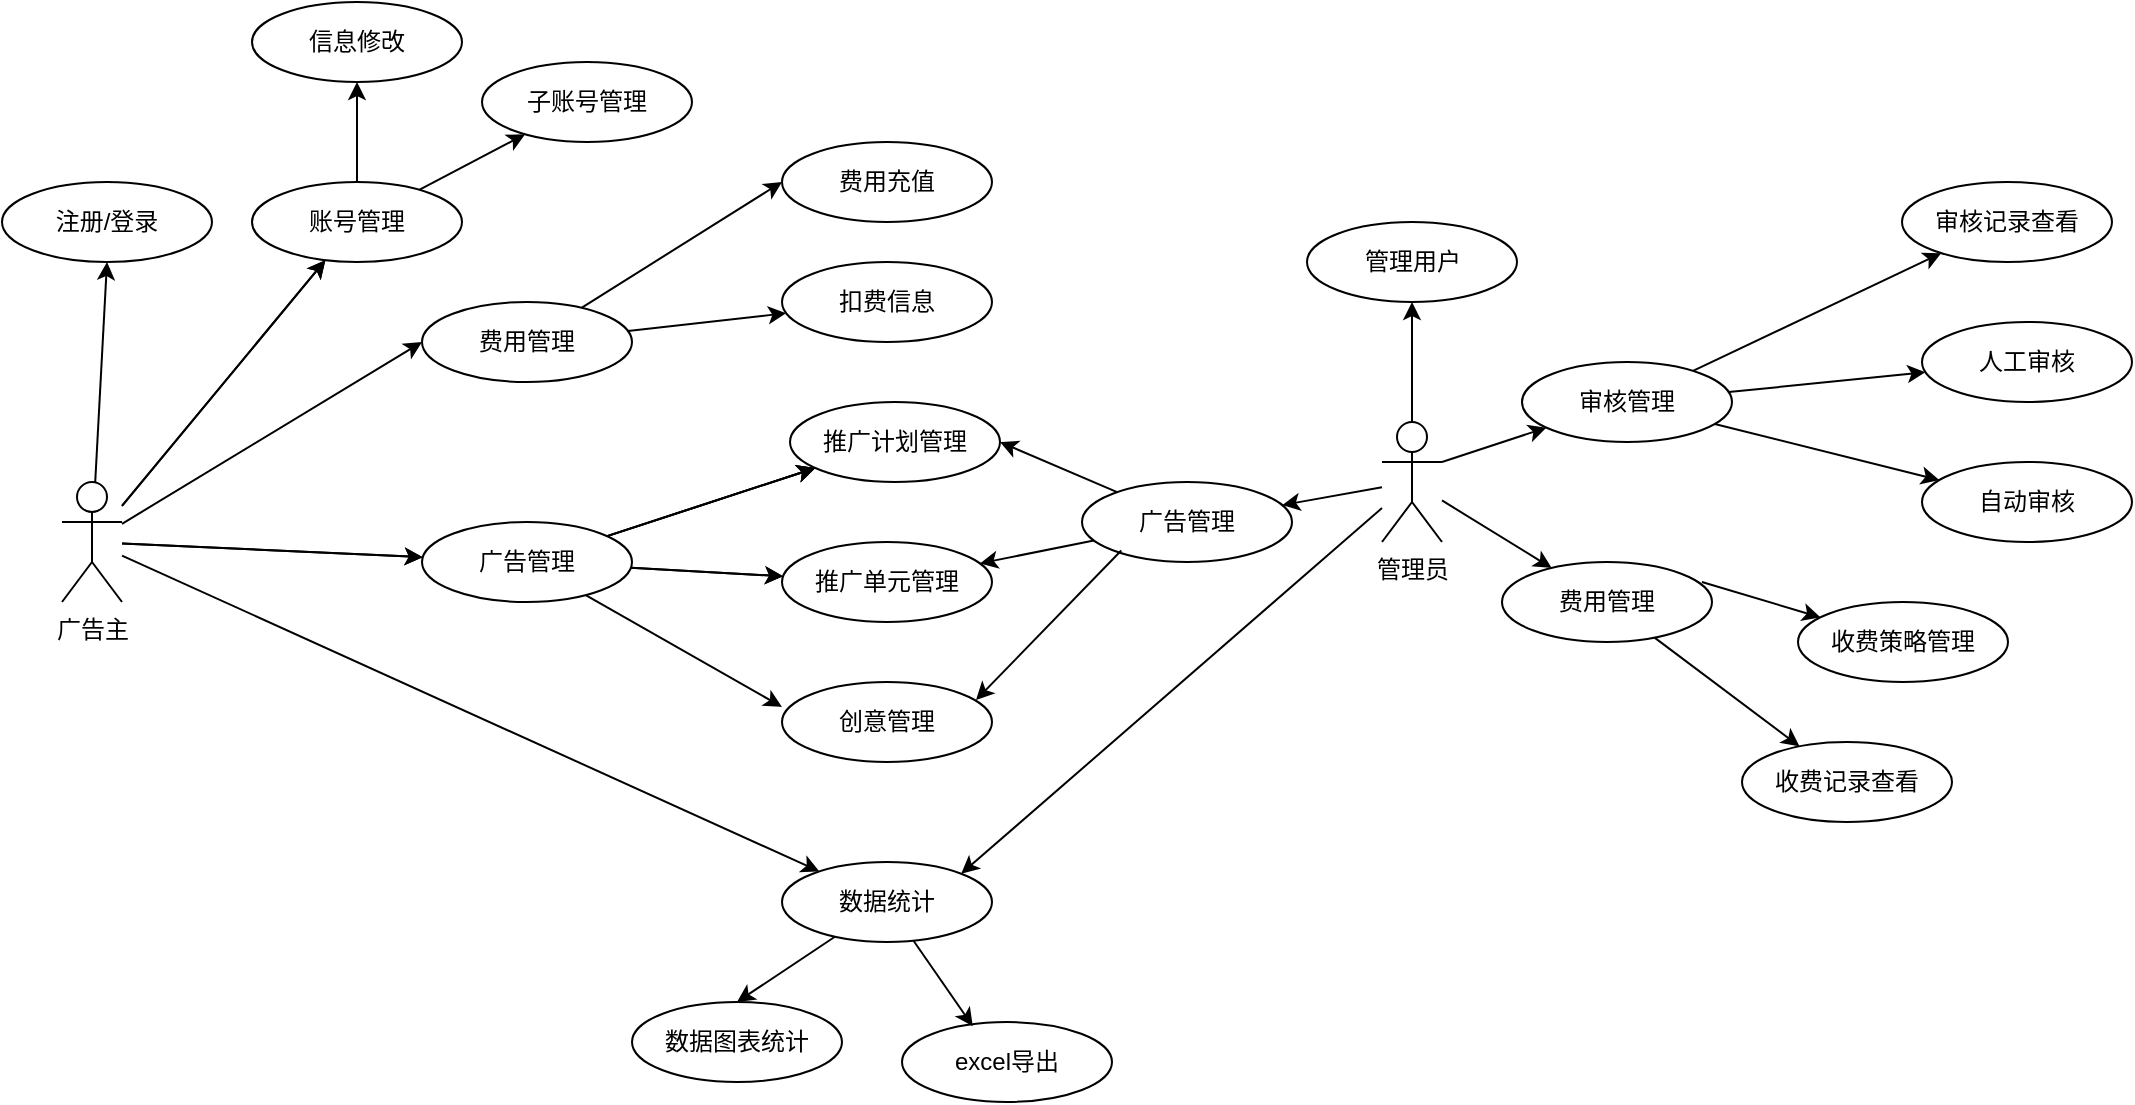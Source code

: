 <mxfile version="16.0.3" type="github">
  <diagram id="FJhuC2eFgf-oeFn7AO8q" name="第 1 页">
    <mxGraphModel dx="1422" dy="1969" grid="1" gridSize="10" guides="1" tooltips="1" connect="1" arrows="1" fold="1" page="1" pageScale="1" pageWidth="827" pageHeight="1169" math="0" shadow="0">
      <root>
        <mxCell id="0" />
        <mxCell id="1" parent="0" />
        <mxCell id="cUa09dOFFUTp6RKTz9aB-4" value="" style="rounded=0;orthogonalLoop=1;jettySize=auto;html=1;" parent="1" source="cUa09dOFFUTp6RKTz9aB-1" target="cUa09dOFFUTp6RKTz9aB-3" edge="1">
          <mxGeometry relative="1" as="geometry" />
        </mxCell>
        <mxCell id="cUa09dOFFUTp6RKTz9aB-6" value="" style="edgeStyle=none;rounded=0;orthogonalLoop=1;jettySize=auto;html=1;" parent="1" source="cUa09dOFFUTp6RKTz9aB-1" target="cUa09dOFFUTp6RKTz9aB-3" edge="1">
          <mxGeometry relative="1" as="geometry" />
        </mxCell>
        <mxCell id="cUa09dOFFUTp6RKTz9aB-8" value="" style="edgeStyle=none;rounded=0;orthogonalLoop=1;jettySize=auto;html=1;" parent="1" source="cUa09dOFFUTp6RKTz9aB-1" target="cUa09dOFFUTp6RKTz9aB-7" edge="1">
          <mxGeometry relative="1" as="geometry" />
        </mxCell>
        <mxCell id="zcABNqmIeKitV1Lr5QLJ-26" value="" style="edgeStyle=none;rounded=0;orthogonalLoop=1;jettySize=auto;html=1;" parent="1" source="cUa09dOFFUTp6RKTz9aB-1" target="cUa09dOFFUTp6RKTz9aB-7" edge="1">
          <mxGeometry relative="1" as="geometry" />
        </mxCell>
        <mxCell id="cUa09dOFFUTp6RKTz9aB-1" value="广告主" style="shape=umlActor;verticalLabelPosition=bottom;verticalAlign=top;html=1;" parent="1" vertex="1">
          <mxGeometry x="50" y="190" width="30" height="60" as="geometry" />
        </mxCell>
        <mxCell id="zcABNqmIeKitV1Lr5QLJ-4" value="" style="edgeStyle=none;rounded=0;orthogonalLoop=1;jettySize=auto;html=1;" parent="1" source="cUa09dOFFUTp6RKTz9aB-3" target="zcABNqmIeKitV1Lr5QLJ-3" edge="1">
          <mxGeometry relative="1" as="geometry" />
        </mxCell>
        <mxCell id="zcABNqmIeKitV1Lr5QLJ-6" value="" style="edgeStyle=none;rounded=0;orthogonalLoop=1;jettySize=auto;html=1;" parent="1" source="cUa09dOFFUTp6RKTz9aB-3" target="zcABNqmIeKitV1Lr5QLJ-5" edge="1">
          <mxGeometry relative="1" as="geometry" />
        </mxCell>
        <mxCell id="cUa09dOFFUTp6RKTz9aB-3" value="&lt;span&gt;账号管理&lt;/span&gt;" style="ellipse;whiteSpace=wrap;html=1;verticalAlign=middle;labelPosition=center;verticalLabelPosition=middle;align=center;container=0;" parent="1" vertex="1">
          <mxGeometry x="145" y="40" width="105" height="40" as="geometry" />
        </mxCell>
        <mxCell id="zcABNqmIeKitV1Lr5QLJ-11" value="" style="edgeStyle=none;rounded=0;orthogonalLoop=1;jettySize=auto;html=1;" parent="1" source="cUa09dOFFUTp6RKTz9aB-7" target="zcABNqmIeKitV1Lr5QLJ-10" edge="1">
          <mxGeometry relative="1" as="geometry" />
        </mxCell>
        <mxCell id="zcABNqmIeKitV1Lr5QLJ-12" value="" style="edgeStyle=none;rounded=0;orthogonalLoop=1;jettySize=auto;html=1;" parent="1" source="cUa09dOFFUTp6RKTz9aB-7" target="zcABNqmIeKitV1Lr5QLJ-10" edge="1">
          <mxGeometry relative="1" as="geometry" />
        </mxCell>
        <mxCell id="zcABNqmIeKitV1Lr5QLJ-13" value="" style="edgeStyle=none;rounded=0;orthogonalLoop=1;jettySize=auto;html=1;" parent="1" source="cUa09dOFFUTp6RKTz9aB-7" target="zcABNqmIeKitV1Lr5QLJ-10" edge="1">
          <mxGeometry relative="1" as="geometry" />
        </mxCell>
        <mxCell id="zcABNqmIeKitV1Lr5QLJ-15" value="" style="edgeStyle=none;rounded=0;orthogonalLoop=1;jettySize=auto;html=1;" parent="1" source="cUa09dOFFUTp6RKTz9aB-7" target="zcABNqmIeKitV1Lr5QLJ-14" edge="1">
          <mxGeometry relative="1" as="geometry" />
        </mxCell>
        <mxCell id="zcABNqmIeKitV1Lr5QLJ-16" value="" style="edgeStyle=none;rounded=0;orthogonalLoop=1;jettySize=auto;html=1;" parent="1" source="cUa09dOFFUTp6RKTz9aB-7" target="zcABNqmIeKitV1Lr5QLJ-14" edge="1">
          <mxGeometry relative="1" as="geometry" />
        </mxCell>
        <mxCell id="zcABNqmIeKitV1Lr5QLJ-18" value="" style="edgeStyle=none;rounded=0;orthogonalLoop=1;jettySize=auto;html=1;entryX=0;entryY=0.311;entryDx=0;entryDy=0;entryPerimeter=0;" parent="1" source="cUa09dOFFUTp6RKTz9aB-7" target="zcABNqmIeKitV1Lr5QLJ-17" edge="1">
          <mxGeometry relative="1" as="geometry" />
        </mxCell>
        <mxCell id="cUa09dOFFUTp6RKTz9aB-7" value="广告管理" style="ellipse;whiteSpace=wrap;html=1;verticalAlign=middle;" parent="1" vertex="1">
          <mxGeometry x="230" y="210" width="105" height="40" as="geometry" />
        </mxCell>
        <mxCell id="zcABNqmIeKitV1Lr5QLJ-37" style="edgeStyle=none;rounded=0;orthogonalLoop=1;jettySize=auto;html=1;entryX=0;entryY=0.5;entryDx=0;entryDy=0;" parent="1" source="cUa09dOFFUTp6RKTz9aB-9" target="zcABNqmIeKitV1Lr5QLJ-35" edge="1">
          <mxGeometry relative="1" as="geometry" />
        </mxCell>
        <mxCell id="zcABNqmIeKitV1Lr5QLJ-38" style="edgeStyle=none;rounded=0;orthogonalLoop=1;jettySize=auto;html=1;" parent="1" source="cUa09dOFFUTp6RKTz9aB-9" target="zcABNqmIeKitV1Lr5QLJ-36" edge="1">
          <mxGeometry relative="1" as="geometry" />
        </mxCell>
        <mxCell id="cUa09dOFFUTp6RKTz9aB-9" value="费用管理" style="ellipse;whiteSpace=wrap;html=1;verticalAlign=middle;" parent="1" vertex="1">
          <mxGeometry x="230" y="100" width="105" height="40" as="geometry" />
        </mxCell>
        <mxCell id="cUa09dOFFUTp6RKTz9aB-10" value="" style="endArrow=classic;html=1;rounded=0;entryX=0;entryY=0.5;entryDx=0;entryDy=0;" parent="1" source="cUa09dOFFUTp6RKTz9aB-1" target="cUa09dOFFUTp6RKTz9aB-9" edge="1">
          <mxGeometry width="50" height="50" relative="1" as="geometry">
            <mxPoint x="130" y="180" as="sourcePoint" />
            <mxPoint x="250" y="120" as="targetPoint" />
          </mxGeometry>
        </mxCell>
        <mxCell id="cUa09dOFFUTp6RKTz9aB-11" value="数据统计" style="ellipse;whiteSpace=wrap;html=1;verticalAlign=middle;" parent="1" vertex="1">
          <mxGeometry x="410" y="380" width="105" height="40" as="geometry" />
        </mxCell>
        <mxCell id="cUa09dOFFUTp6RKTz9aB-12" value="" style="endArrow=classic;html=1;rounded=0;" parent="1" source="cUa09dOFFUTp6RKTz9aB-1" target="cUa09dOFFUTp6RKTz9aB-11" edge="1">
          <mxGeometry width="50" height="50" relative="1" as="geometry">
            <mxPoint x="93" y="280.003" as="sourcePoint" />
            <mxPoint x="190" y="368.36" as="targetPoint" />
          </mxGeometry>
        </mxCell>
        <mxCell id="zcABNqmIeKitV1Lr5QLJ-3" value="信息修改" style="ellipse;whiteSpace=wrap;html=1;verticalAlign=middle;labelPosition=center;verticalLabelPosition=middle;align=center;" parent="1" vertex="1">
          <mxGeometry x="145" y="-50" width="105" height="40" as="geometry" />
        </mxCell>
        <mxCell id="zcABNqmIeKitV1Lr5QLJ-5" value="子账号管理" style="ellipse;whiteSpace=wrap;html=1;verticalAlign=middle;labelPosition=center;verticalLabelPosition=middle;align=center;" parent="1" vertex="1">
          <mxGeometry x="260" y="-20" width="105" height="40" as="geometry" />
        </mxCell>
        <mxCell id="zcABNqmIeKitV1Lr5QLJ-9" value="" style="endArrow=classic;html=1;rounded=0;entryX=0.5;entryY=1;entryDx=0;entryDy=0;" parent="1" source="cUa09dOFFUTp6RKTz9aB-1" target="zcABNqmIeKitV1Lr5QLJ-31" edge="1">
          <mxGeometry width="50" height="50" relative="1" as="geometry">
            <mxPoint x="40" y="260" as="sourcePoint" />
            <mxPoint x="65" y="80" as="targetPoint" />
          </mxGeometry>
        </mxCell>
        <mxCell id="zcABNqmIeKitV1Lr5QLJ-10" value="推广计划管理" style="ellipse;whiteSpace=wrap;html=1;verticalAlign=middle;" parent="1" vertex="1">
          <mxGeometry x="414" y="150" width="105" height="40" as="geometry" />
        </mxCell>
        <mxCell id="zcABNqmIeKitV1Lr5QLJ-14" value="推广单元管理" style="ellipse;whiteSpace=wrap;html=1;verticalAlign=middle;" parent="1" vertex="1">
          <mxGeometry x="410" y="220" width="105" height="40" as="geometry" />
        </mxCell>
        <mxCell id="zcABNqmIeKitV1Lr5QLJ-17" value="创意管理" style="ellipse;whiteSpace=wrap;html=1;verticalAlign=middle;" parent="1" vertex="1">
          <mxGeometry x="410" y="290" width="105" height="40" as="geometry" />
        </mxCell>
        <mxCell id="zcABNqmIeKitV1Lr5QLJ-31" value="&lt;span&gt;注册/登录&lt;/span&gt;" style="ellipse;whiteSpace=wrap;html=1;verticalAlign=middle;labelPosition=center;verticalLabelPosition=middle;align=center;" parent="1" vertex="1">
          <mxGeometry x="20" y="40" width="105" height="40" as="geometry" />
        </mxCell>
        <mxCell id="zcABNqmIeKitV1Lr5QLJ-35" value="费用充值" style="ellipse;whiteSpace=wrap;html=1;verticalAlign=middle;labelPosition=center;verticalLabelPosition=middle;align=center;" parent="1" vertex="1">
          <mxGeometry x="410" y="20" width="105" height="40" as="geometry" />
        </mxCell>
        <mxCell id="zcABNqmIeKitV1Lr5QLJ-36" value="扣费信息" style="ellipse;whiteSpace=wrap;html=1;verticalAlign=middle;labelPosition=center;verticalLabelPosition=middle;align=center;" parent="1" vertex="1">
          <mxGeometry x="410" y="80" width="105" height="40" as="geometry" />
        </mxCell>
        <mxCell id="zcABNqmIeKitV1Lr5QLJ-39" value="数据图表统计" style="ellipse;whiteSpace=wrap;html=1;verticalAlign=middle;labelPosition=center;verticalLabelPosition=middle;align=center;" parent="1" vertex="1">
          <mxGeometry x="335" y="450" width="105" height="40" as="geometry" />
        </mxCell>
        <mxCell id="zcABNqmIeKitV1Lr5QLJ-40" value="excel导出" style="ellipse;whiteSpace=wrap;html=1;verticalAlign=middle;labelPosition=center;verticalLabelPosition=middle;align=center;" parent="1" vertex="1">
          <mxGeometry x="470" y="460" width="105" height="40" as="geometry" />
        </mxCell>
        <mxCell id="zcABNqmIeKitV1Lr5QLJ-41" value="" style="endArrow=classic;html=1;rounded=0;entryX=0.5;entryY=0;entryDx=0;entryDy=0;" parent="1" source="cUa09dOFFUTp6RKTz9aB-11" target="zcABNqmIeKitV1Lr5QLJ-39" edge="1">
          <mxGeometry width="50" height="50" relative="1" as="geometry">
            <mxPoint x="100" y="500" as="sourcePoint" />
            <mxPoint x="150" y="450" as="targetPoint" />
          </mxGeometry>
        </mxCell>
        <mxCell id="zcABNqmIeKitV1Lr5QLJ-42" value="" style="endArrow=classic;html=1;rounded=0;entryX=0.337;entryY=0.053;entryDx=0;entryDy=0;entryPerimeter=0;" parent="1" source="cUa09dOFFUTp6RKTz9aB-11" target="zcABNqmIeKitV1Lr5QLJ-40" edge="1">
          <mxGeometry width="50" height="50" relative="1" as="geometry">
            <mxPoint x="300" y="500" as="sourcePoint" />
            <mxPoint x="350" y="450" as="targetPoint" />
          </mxGeometry>
        </mxCell>
        <mxCell id="8Yya0hd2YF8_Lr1n_f4S-14" value="" style="edgeStyle=none;rounded=0;orthogonalLoop=1;jettySize=auto;html=1;" edge="1" parent="1" source="tuVvhhCi2KmA-Q8s3nN8-1" target="8Yya0hd2YF8_Lr1n_f4S-1">
          <mxGeometry relative="1" as="geometry" />
        </mxCell>
        <mxCell id="8Yya0hd2YF8_Lr1n_f4S-16" value="" style="edgeStyle=none;rounded=0;orthogonalLoop=1;jettySize=auto;html=1;" edge="1" parent="1" source="tuVvhhCi2KmA-Q8s3nN8-1" target="8Yya0hd2YF8_Lr1n_f4S-15">
          <mxGeometry relative="1" as="geometry" />
        </mxCell>
        <mxCell id="tuVvhhCi2KmA-Q8s3nN8-1" value="管理员" style="shape=umlActor;verticalLabelPosition=bottom;verticalAlign=top;html=1;" parent="1" vertex="1">
          <mxGeometry x="710" y="160" width="30" height="60" as="geometry" />
        </mxCell>
        <mxCell id="tuVvhhCi2KmA-Q8s3nN8-2" value="费用管理" style="ellipse;whiteSpace=wrap;html=1;verticalAlign=middle;labelPosition=center;verticalLabelPosition=middle;align=center;" parent="1" vertex="1">
          <mxGeometry x="770" y="230" width="105" height="40" as="geometry" />
        </mxCell>
        <mxCell id="tuVvhhCi2KmA-Q8s3nN8-3" value="收费策略管理" style="ellipse;whiteSpace=wrap;html=1;verticalAlign=middle;labelPosition=center;verticalLabelPosition=middle;align=center;" parent="1" vertex="1">
          <mxGeometry x="918" y="250" width="105" height="40" as="geometry" />
        </mxCell>
        <mxCell id="tuVvhhCi2KmA-Q8s3nN8-4" value="收费记录查看" style="ellipse;whiteSpace=wrap;html=1;verticalAlign=middle;labelPosition=center;verticalLabelPosition=middle;align=center;" parent="1" vertex="1">
          <mxGeometry x="890" y="320" width="105" height="40" as="geometry" />
        </mxCell>
        <mxCell id="tuVvhhCi2KmA-Q8s3nN8-5" value="" style="endArrow=classic;html=1;rounded=0;" parent="1" source="tuVvhhCi2KmA-Q8s3nN8-1" target="tuVvhhCi2KmA-Q8s3nN8-2" edge="1">
          <mxGeometry width="50" height="50" relative="1" as="geometry">
            <mxPoint x="693" y="340" as="sourcePoint" />
            <mxPoint x="743" y="290" as="targetPoint" />
          </mxGeometry>
        </mxCell>
        <mxCell id="tuVvhhCi2KmA-Q8s3nN8-6" value="" style="endArrow=classic;html=1;rounded=0;exitX=0.952;exitY=0.25;exitDx=0;exitDy=0;exitPerimeter=0;" parent="1" source="tuVvhhCi2KmA-Q8s3nN8-2" target="tuVvhhCi2KmA-Q8s3nN8-3" edge="1">
          <mxGeometry width="50" height="50" relative="1" as="geometry">
            <mxPoint x="903" y="350" as="sourcePoint" />
            <mxPoint x="953" y="300" as="targetPoint" />
          </mxGeometry>
        </mxCell>
        <mxCell id="tuVvhhCi2KmA-Q8s3nN8-7" value="" style="endArrow=classic;html=1;rounded=0;" parent="1" source="tuVvhhCi2KmA-Q8s3nN8-2" target="tuVvhhCi2KmA-Q8s3nN8-4" edge="1">
          <mxGeometry width="50" height="50" relative="1" as="geometry">
            <mxPoint x="853" y="440" as="sourcePoint" />
            <mxPoint x="903" y="390" as="targetPoint" />
          </mxGeometry>
        </mxCell>
        <mxCell id="8Yya0hd2YF8_Lr1n_f4S-1" value="广告管理" style="ellipse;whiteSpace=wrap;html=1;verticalAlign=middle;" vertex="1" parent="1">
          <mxGeometry x="560" y="190" width="105" height="40" as="geometry" />
        </mxCell>
        <mxCell id="8Yya0hd2YF8_Lr1n_f4S-2" value="" style="endArrow=classic;html=1;rounded=0;entryX=1;entryY=0.5;entryDx=0;entryDy=0;" edge="1" parent="1" source="8Yya0hd2YF8_Lr1n_f4S-1" target="zcABNqmIeKitV1Lr5QLJ-10">
          <mxGeometry width="50" height="50" relative="1" as="geometry">
            <mxPoint x="570" y="320" as="sourcePoint" />
            <mxPoint x="620" y="270" as="targetPoint" />
          </mxGeometry>
        </mxCell>
        <mxCell id="8Yya0hd2YF8_Lr1n_f4S-3" value="" style="endArrow=classic;html=1;rounded=0;" edge="1" parent="1" source="8Yya0hd2YF8_Lr1n_f4S-1" target="zcABNqmIeKitV1Lr5QLJ-14">
          <mxGeometry width="50" height="50" relative="1" as="geometry">
            <mxPoint x="635.456" y="195.828" as="sourcePoint" />
            <mxPoint x="490" y="140" as="targetPoint" />
          </mxGeometry>
        </mxCell>
        <mxCell id="8Yya0hd2YF8_Lr1n_f4S-4" value="" style="endArrow=classic;html=1;rounded=0;exitX=0.187;exitY=0.857;exitDx=0;exitDy=0;exitPerimeter=0;entryX=0.924;entryY=0.225;entryDx=0;entryDy=0;entryPerimeter=0;" edge="1" parent="1" source="8Yya0hd2YF8_Lr1n_f4S-1" target="zcABNqmIeKitV1Lr5QLJ-17">
          <mxGeometry width="50" height="50" relative="1" as="geometry">
            <mxPoint x="645.456" y="205.828" as="sourcePoint" />
            <mxPoint x="500" y="150" as="targetPoint" />
          </mxGeometry>
        </mxCell>
        <mxCell id="8Yya0hd2YF8_Lr1n_f4S-5" value="" style="endArrow=classic;html=1;rounded=0;entryX=1;entryY=0;entryDx=0;entryDy=0;" edge="1" parent="1" source="tuVvhhCi2KmA-Q8s3nN8-1" target="cUa09dOFFUTp6RKTz9aB-11">
          <mxGeometry width="50" height="50" relative="1" as="geometry">
            <mxPoint x="579.635" y="214.28" as="sourcePoint" />
            <mxPoint x="425.117" y="241.577" as="targetPoint" />
          </mxGeometry>
        </mxCell>
        <mxCell id="8Yya0hd2YF8_Lr1n_f4S-9" value="" style="rounded=0;orthogonalLoop=1;jettySize=auto;html=1;" edge="1" parent="1" source="8Yya0hd2YF8_Lr1n_f4S-6" target="8Yya0hd2YF8_Lr1n_f4S-8">
          <mxGeometry relative="1" as="geometry" />
        </mxCell>
        <mxCell id="8Yya0hd2YF8_Lr1n_f4S-11" value="" style="edgeStyle=none;rounded=0;orthogonalLoop=1;jettySize=auto;html=1;" edge="1" parent="1" source="8Yya0hd2YF8_Lr1n_f4S-6" target="8Yya0hd2YF8_Lr1n_f4S-10">
          <mxGeometry relative="1" as="geometry" />
        </mxCell>
        <mxCell id="8Yya0hd2YF8_Lr1n_f4S-13" value="" style="edgeStyle=none;rounded=0;orthogonalLoop=1;jettySize=auto;html=1;" edge="1" parent="1" source="8Yya0hd2YF8_Lr1n_f4S-6" target="8Yya0hd2YF8_Lr1n_f4S-12">
          <mxGeometry relative="1" as="geometry" />
        </mxCell>
        <mxCell id="8Yya0hd2YF8_Lr1n_f4S-6" value="审核管理" style="ellipse;whiteSpace=wrap;html=1;verticalAlign=middle;labelPosition=center;verticalLabelPosition=middle;align=center;" vertex="1" parent="1">
          <mxGeometry x="780" y="130" width="105" height="40" as="geometry" />
        </mxCell>
        <mxCell id="8Yya0hd2YF8_Lr1n_f4S-7" value="" style="endArrow=classic;html=1;rounded=0;exitX=1;exitY=0.333;exitDx=0;exitDy=0;exitPerimeter=0;" edge="1" parent="1" source="tuVvhhCi2KmA-Q8s3nN8-1" target="8Yya0hd2YF8_Lr1n_f4S-6">
          <mxGeometry width="50" height="50" relative="1" as="geometry">
            <mxPoint x="720" y="160" as="sourcePoint" />
            <mxPoint x="770" y="110" as="targetPoint" />
          </mxGeometry>
        </mxCell>
        <mxCell id="8Yya0hd2YF8_Lr1n_f4S-8" value="审核记录查看" style="ellipse;whiteSpace=wrap;html=1;verticalAlign=middle;labelPosition=center;verticalLabelPosition=middle;align=center;" vertex="1" parent="1">
          <mxGeometry x="970" y="40" width="105" height="40" as="geometry" />
        </mxCell>
        <mxCell id="8Yya0hd2YF8_Lr1n_f4S-10" value="人工审核" style="ellipse;whiteSpace=wrap;html=1;verticalAlign=middle;labelPosition=center;verticalLabelPosition=middle;align=center;" vertex="1" parent="1">
          <mxGeometry x="980" y="110" width="105" height="40" as="geometry" />
        </mxCell>
        <mxCell id="8Yya0hd2YF8_Lr1n_f4S-12" value="自动审核" style="ellipse;whiteSpace=wrap;html=1;verticalAlign=middle;labelPosition=center;verticalLabelPosition=middle;align=center;" vertex="1" parent="1">
          <mxGeometry x="980" y="180" width="105" height="40" as="geometry" />
        </mxCell>
        <mxCell id="8Yya0hd2YF8_Lr1n_f4S-15" value="管理用户" style="ellipse;whiteSpace=wrap;html=1;verticalAlign=middle;labelPosition=center;verticalLabelPosition=middle;align=center;" vertex="1" parent="1">
          <mxGeometry x="672.5" y="60" width="105" height="40" as="geometry" />
        </mxCell>
      </root>
    </mxGraphModel>
  </diagram>
</mxfile>
